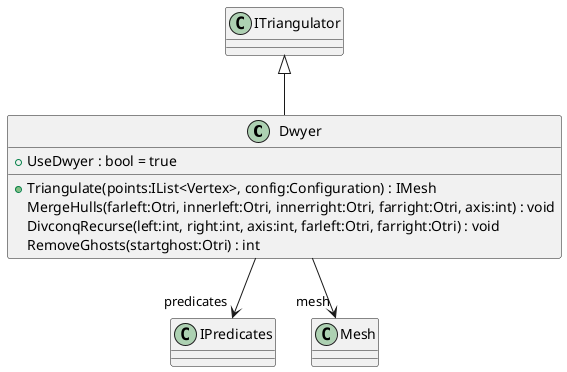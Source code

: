 @startuml
class Dwyer {
    + UseDwyer : bool = true
    + Triangulate(points:IList<Vertex>, config:Configuration) : IMesh
    MergeHulls(farleft:Otri, innerleft:Otri, innerright:Otri, farright:Otri, axis:int) : void
    DivconqRecurse(left:int, right:int, axis:int, farleft:Otri, farright:Otri) : void
    RemoveGhosts(startghost:Otri) : int
}
ITriangulator <|-- Dwyer
Dwyer --> "predicates" IPredicates
Dwyer --> "mesh" Mesh
@enduml
